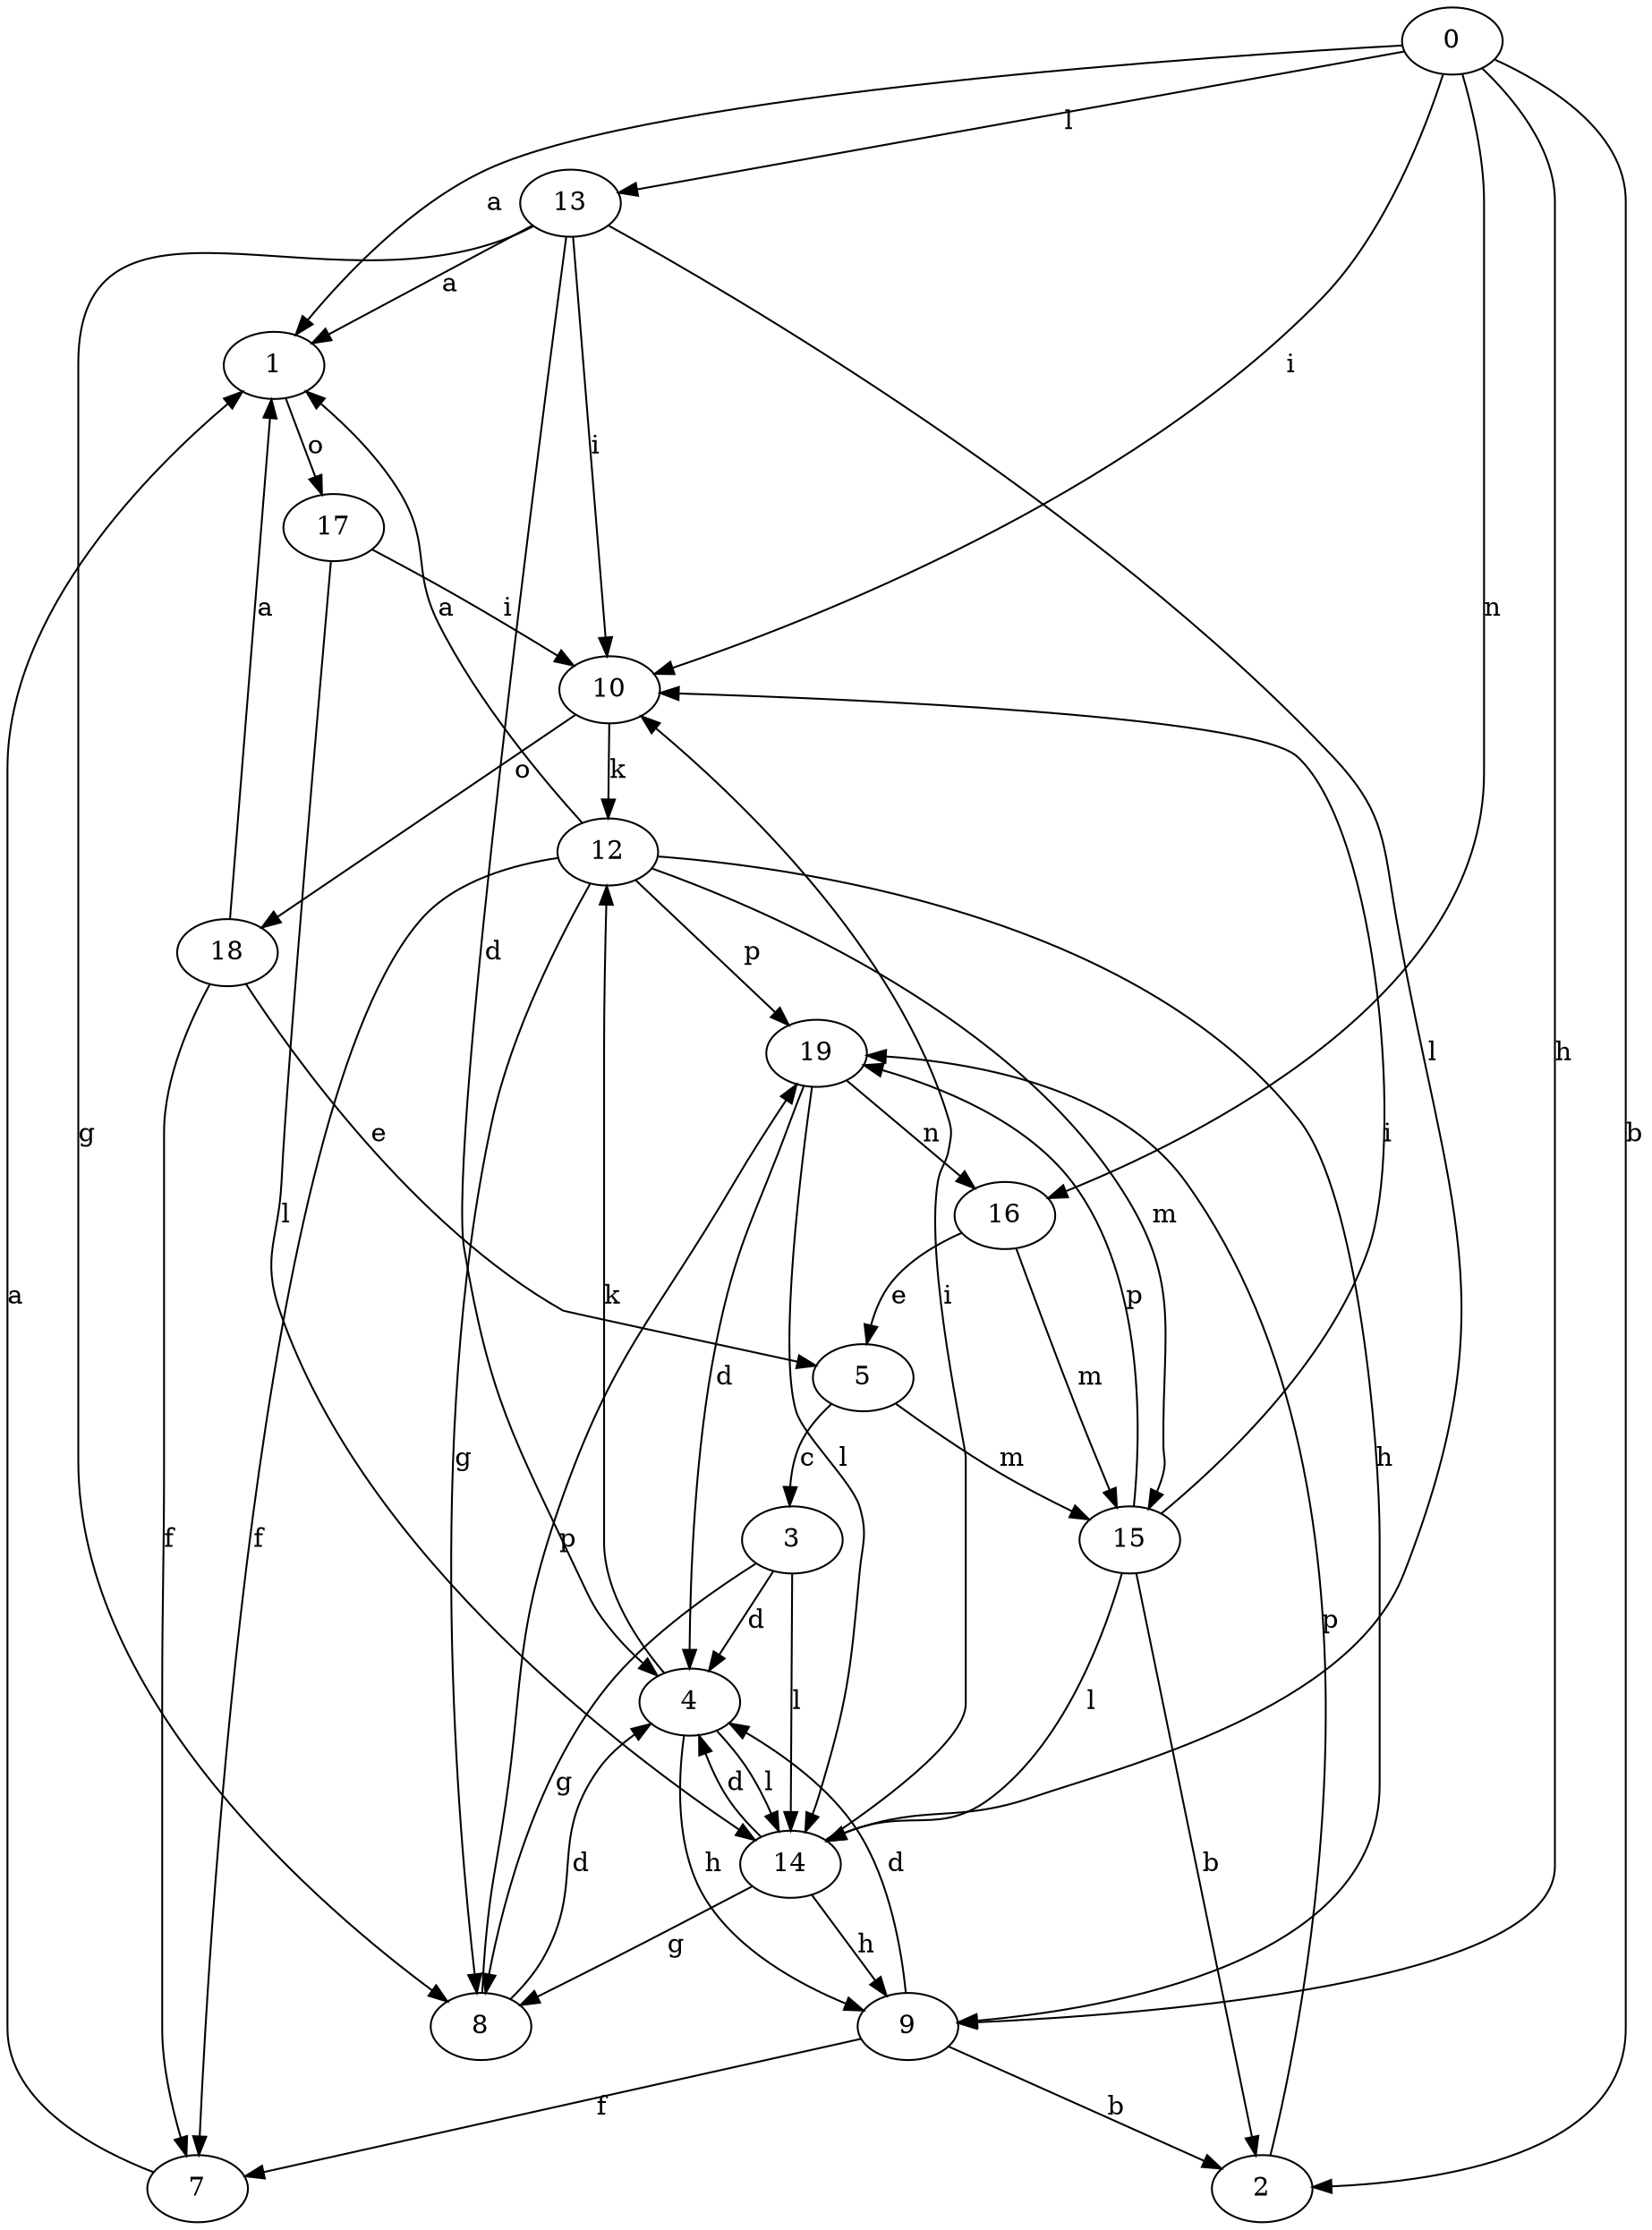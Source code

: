strict digraph  {
0;
1;
2;
3;
4;
5;
7;
8;
9;
10;
12;
13;
14;
15;
16;
17;
18;
19;
0 -> 1  [label=a];
0 -> 2  [label=b];
0 -> 9  [label=h];
0 -> 10  [label=i];
0 -> 13  [label=l];
0 -> 16  [label=n];
1 -> 17  [label=o];
2 -> 19  [label=p];
3 -> 4  [label=d];
3 -> 8  [label=g];
3 -> 14  [label=l];
4 -> 9  [label=h];
4 -> 12  [label=k];
4 -> 14  [label=l];
5 -> 3  [label=c];
5 -> 15  [label=m];
7 -> 1  [label=a];
8 -> 4  [label=d];
8 -> 19  [label=p];
9 -> 2  [label=b];
9 -> 4  [label=d];
9 -> 7  [label=f];
10 -> 12  [label=k];
10 -> 18  [label=o];
12 -> 1  [label=a];
12 -> 7  [label=f];
12 -> 8  [label=g];
12 -> 9  [label=h];
12 -> 15  [label=m];
12 -> 19  [label=p];
13 -> 1  [label=a];
13 -> 4  [label=d];
13 -> 8  [label=g];
13 -> 10  [label=i];
13 -> 14  [label=l];
14 -> 4  [label=d];
14 -> 8  [label=g];
14 -> 9  [label=h];
14 -> 10  [label=i];
15 -> 2  [label=b];
15 -> 10  [label=i];
15 -> 14  [label=l];
15 -> 19  [label=p];
16 -> 5  [label=e];
16 -> 15  [label=m];
17 -> 10  [label=i];
17 -> 14  [label=l];
18 -> 1  [label=a];
18 -> 5  [label=e];
18 -> 7  [label=f];
19 -> 4  [label=d];
19 -> 14  [label=l];
19 -> 16  [label=n];
}
